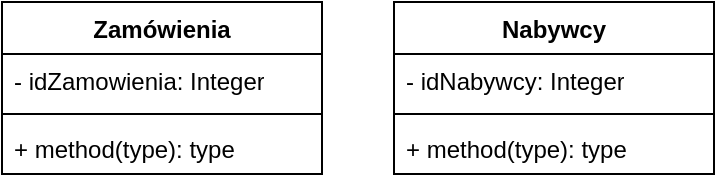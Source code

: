 <mxfile version="24.3.1" type="github">
  <diagram name="Strona-1" id="cTV_GR0OxYt_mNOug6cq">
    <mxGraphModel dx="652" dy="776" grid="1" gridSize="10" guides="1" tooltips="1" connect="1" arrows="1" fold="1" page="1" pageScale="1" pageWidth="827" pageHeight="1169" math="0" shadow="0">
      <root>
        <mxCell id="0" />
        <mxCell id="1" parent="0" />
        <mxCell id="UYdwfUjSoblY3GaNPx0x-1" value="Zamówienia" style="swimlane;fontStyle=1;align=center;verticalAlign=top;childLayout=stackLayout;horizontal=1;startSize=26;horizontalStack=0;resizeParent=1;resizeParentMax=0;resizeLast=0;collapsible=1;marginBottom=0;whiteSpace=wrap;html=1;" vertex="1" parent="1">
          <mxGeometry x="334" y="260" width="160" height="86" as="geometry" />
        </mxCell>
        <mxCell id="UYdwfUjSoblY3GaNPx0x-2" value="- idZamowienia: Integer" style="text;strokeColor=none;fillColor=none;align=left;verticalAlign=top;spacingLeft=4;spacingRight=4;overflow=hidden;rotatable=0;points=[[0,0.5],[1,0.5]];portConstraint=eastwest;whiteSpace=wrap;html=1;" vertex="1" parent="UYdwfUjSoblY3GaNPx0x-1">
          <mxGeometry y="26" width="160" height="26" as="geometry" />
        </mxCell>
        <mxCell id="UYdwfUjSoblY3GaNPx0x-3" value="" style="line;strokeWidth=1;fillColor=none;align=left;verticalAlign=middle;spacingTop=-1;spacingLeft=3;spacingRight=3;rotatable=0;labelPosition=right;points=[];portConstraint=eastwest;strokeColor=inherit;" vertex="1" parent="UYdwfUjSoblY3GaNPx0x-1">
          <mxGeometry y="52" width="160" height="8" as="geometry" />
        </mxCell>
        <mxCell id="UYdwfUjSoblY3GaNPx0x-4" value="+ method(type): type" style="text;strokeColor=none;fillColor=none;align=left;verticalAlign=top;spacingLeft=4;spacingRight=4;overflow=hidden;rotatable=0;points=[[0,0.5],[1,0.5]];portConstraint=eastwest;whiteSpace=wrap;html=1;" vertex="1" parent="UYdwfUjSoblY3GaNPx0x-1">
          <mxGeometry y="60" width="160" height="26" as="geometry" />
        </mxCell>
        <mxCell id="UYdwfUjSoblY3GaNPx0x-5" value="Nabywcy" style="swimlane;fontStyle=1;align=center;verticalAlign=top;childLayout=stackLayout;horizontal=1;startSize=26;horizontalStack=0;resizeParent=1;resizeParentMax=0;resizeLast=0;collapsible=1;marginBottom=0;whiteSpace=wrap;html=1;" vertex="1" parent="1">
          <mxGeometry x="530" y="260" width="160" height="86" as="geometry" />
        </mxCell>
        <mxCell id="UYdwfUjSoblY3GaNPx0x-6" value="- idNabywcy: Integer" style="text;strokeColor=none;fillColor=none;align=left;verticalAlign=top;spacingLeft=4;spacingRight=4;overflow=hidden;rotatable=0;points=[[0,0.5],[1,0.5]];portConstraint=eastwest;whiteSpace=wrap;html=1;" vertex="1" parent="UYdwfUjSoblY3GaNPx0x-5">
          <mxGeometry y="26" width="160" height="26" as="geometry" />
        </mxCell>
        <mxCell id="UYdwfUjSoblY3GaNPx0x-7" value="" style="line;strokeWidth=1;fillColor=none;align=left;verticalAlign=middle;spacingTop=-1;spacingLeft=3;spacingRight=3;rotatable=0;labelPosition=right;points=[];portConstraint=eastwest;strokeColor=inherit;" vertex="1" parent="UYdwfUjSoblY3GaNPx0x-5">
          <mxGeometry y="52" width="160" height="8" as="geometry" />
        </mxCell>
        <mxCell id="UYdwfUjSoblY3GaNPx0x-8" value="+ method(type): type" style="text;strokeColor=none;fillColor=none;align=left;verticalAlign=top;spacingLeft=4;spacingRight=4;overflow=hidden;rotatable=0;points=[[0,0.5],[1,0.5]];portConstraint=eastwest;whiteSpace=wrap;html=1;" vertex="1" parent="UYdwfUjSoblY3GaNPx0x-5">
          <mxGeometry y="60" width="160" height="26" as="geometry" />
        </mxCell>
      </root>
    </mxGraphModel>
  </diagram>
</mxfile>
